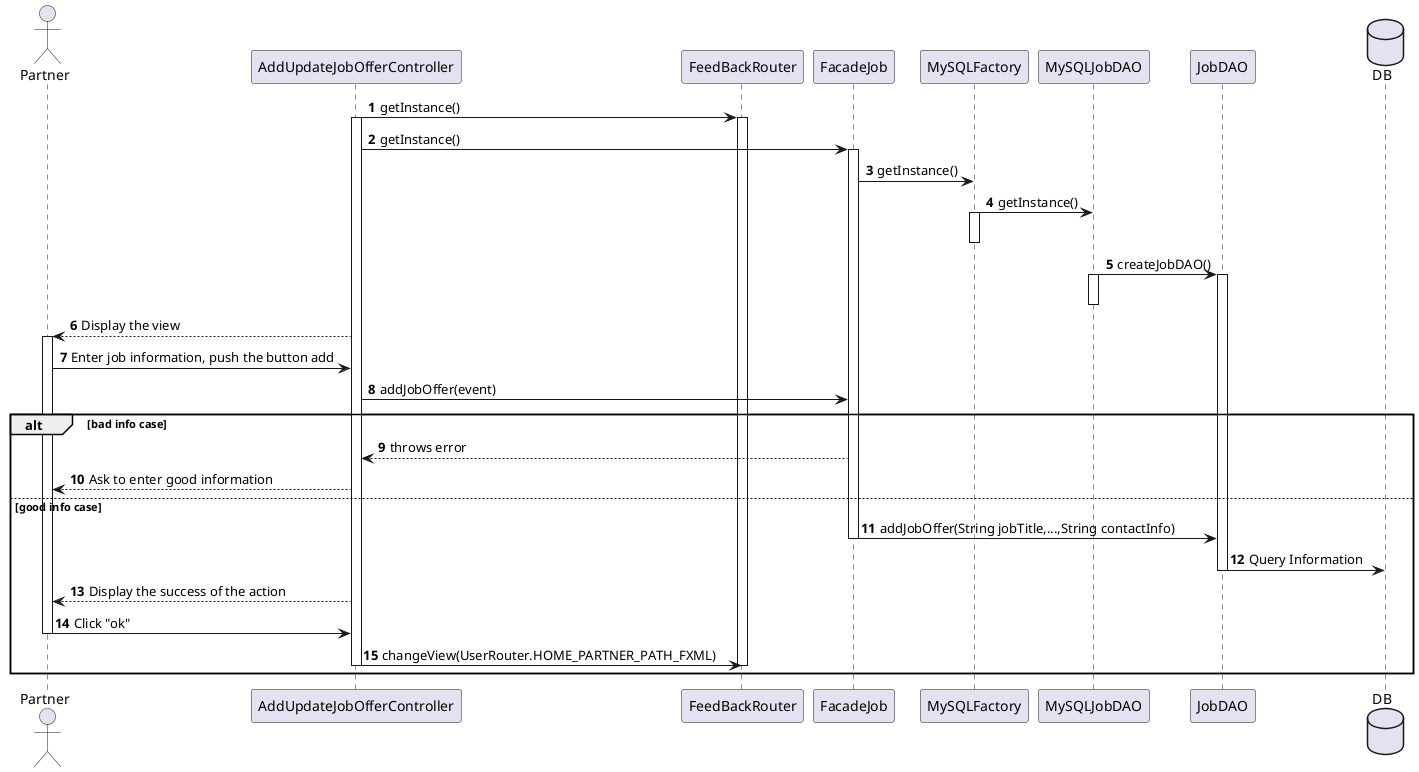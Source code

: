 @startuml
autonumber
actor Partner
AddUpdateJobOfferController -> FeedBackRouter : getInstance()
activate AddUpdateJobOfferController
activate FeedBackRouter
AddUpdateJobOfferController -> FacadeJob : getInstance()
activate FacadeJob
FacadeJob -> MySQLFactory : getInstance()
MySQLFactory -> MySQLJobDAO : getInstance()
activate MySQLFactory
deactivate MySQLFactory
MySQLJobDAO -> JobDAO : createJobDAO()
activate MySQLJobDAO
deactivate MySQLJobDAO
activate JobDAO
AddUpdateJobOfferController --> Partner : Display the view
activate Partner
Partner -> AddUpdateJobOfferController : Enter job information, push the button add
AddUpdateJobOfferController -> FacadeJob : addJobOffer(event)
alt bad info case
    FacadeJob --> AddUpdateJobOfferController : throws error
    AddUpdateJobOfferController --> Partner : Ask to enter good information
else good info case
    FacadeJob -> JobDAO : addJobOffer(String jobTitle,...,String contactInfo)
    deactivate FacadeJob
    database DB
    JobDAO -> DB : Query Information
    deactivate JobDAO
    AddUpdateJobOfferController --> Partner : Display the success of the action
    Partner -> AddUpdateJobOfferController : Click "ok"
    deactivate Partner
    AddUpdateJobOfferController -> FeedBackRouter : changeView(UserRouter.HOME_PARTNER_PATH_FXML)
    deactivate AddUpdateJobOfferController
    deactivate FeedBackRouter
end
@enduml